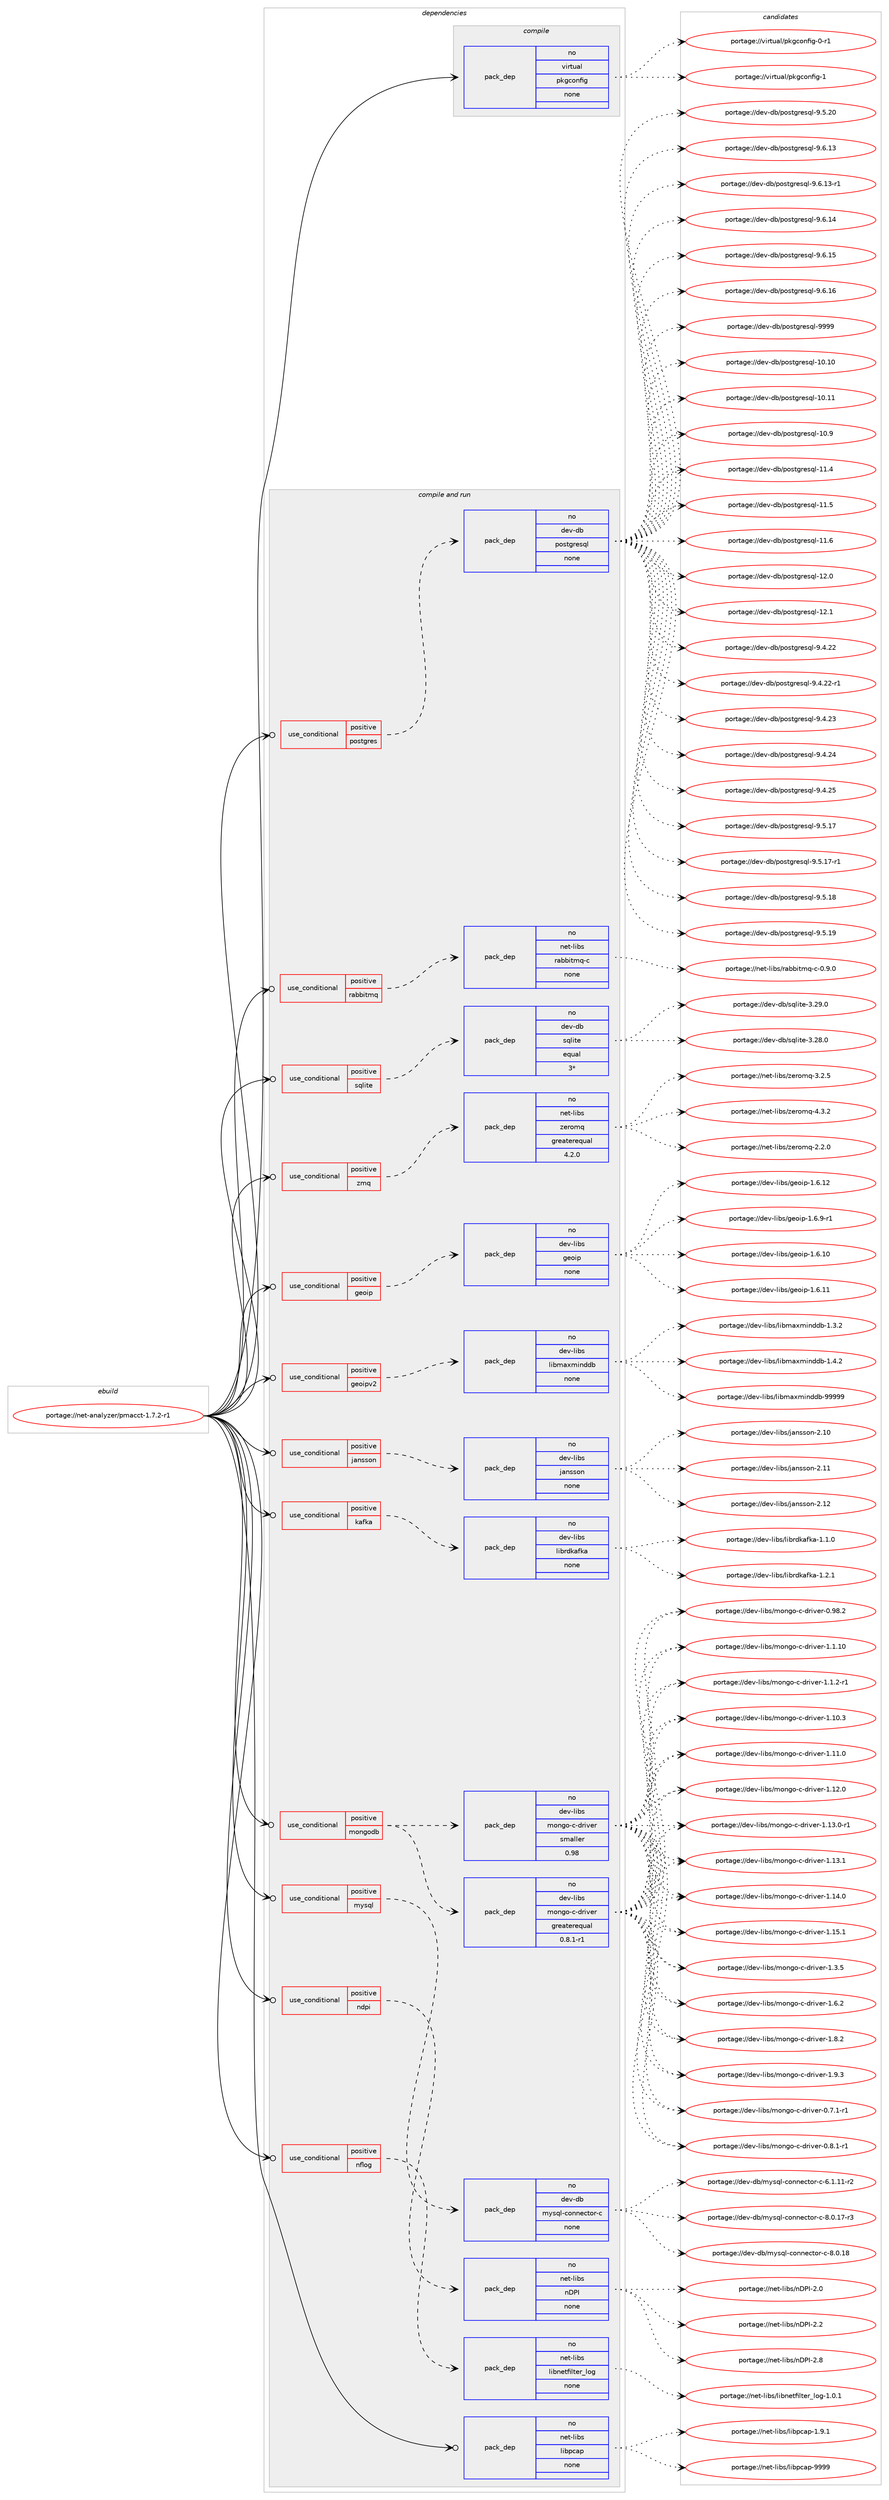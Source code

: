 digraph prolog {

# *************
# Graph options
# *************

newrank=true;
concentrate=true;
compound=true;
graph [rankdir=LR,fontname=Helvetica,fontsize=10,ranksep=1.5];#, ranksep=2.5, nodesep=0.2];
edge  [arrowhead=vee];
node  [fontname=Helvetica,fontsize=10];

# **********
# The ebuild
# **********

subgraph cluster_leftcol {
color=gray;
rank=same;
label=<<i>ebuild</i>>;
id [label="portage://net-analyzer/pmacct-1.7.2-r1", color=red, width=4, href="../net-analyzer/pmacct-1.7.2-r1.svg"];
}

# ****************
# The dependencies
# ****************

subgraph cluster_midcol {
color=gray;
label=<<i>dependencies</i>>;
subgraph cluster_compile {
fillcolor="#eeeeee";
style=filled;
label=<<i>compile</i>>;
subgraph pack255628 {
dependency348145 [label=<<TABLE BORDER="0" CELLBORDER="1" CELLSPACING="0" CELLPADDING="4" WIDTH="220"><TR><TD ROWSPAN="6" CELLPADDING="30">pack_dep</TD></TR><TR><TD WIDTH="110">no</TD></TR><TR><TD>virtual</TD></TR><TR><TD>pkgconfig</TD></TR><TR><TD>none</TD></TR><TR><TD></TD></TR></TABLE>>, shape=none, color=blue];
}
id:e -> dependency348145:w [weight=20,style="solid",arrowhead="vee"];
}
subgraph cluster_compileandrun {
fillcolor="#eeeeee";
style=filled;
label=<<i>compile and run</i>>;
subgraph cond86788 {
dependency348146 [label=<<TABLE BORDER="0" CELLBORDER="1" CELLSPACING="0" CELLPADDING="4"><TR><TD ROWSPAN="3" CELLPADDING="10">use_conditional</TD></TR><TR><TD>positive</TD></TR><TR><TD>geoip</TD></TR></TABLE>>, shape=none, color=red];
subgraph pack255629 {
dependency348147 [label=<<TABLE BORDER="0" CELLBORDER="1" CELLSPACING="0" CELLPADDING="4" WIDTH="220"><TR><TD ROWSPAN="6" CELLPADDING="30">pack_dep</TD></TR><TR><TD WIDTH="110">no</TD></TR><TR><TD>dev-libs</TD></TR><TR><TD>geoip</TD></TR><TR><TD>none</TD></TR><TR><TD></TD></TR></TABLE>>, shape=none, color=blue];
}
dependency348146:e -> dependency348147:w [weight=20,style="dashed",arrowhead="vee"];
}
id:e -> dependency348146:w [weight=20,style="solid",arrowhead="odotvee"];
subgraph cond86789 {
dependency348148 [label=<<TABLE BORDER="0" CELLBORDER="1" CELLSPACING="0" CELLPADDING="4"><TR><TD ROWSPAN="3" CELLPADDING="10">use_conditional</TD></TR><TR><TD>positive</TD></TR><TR><TD>geoipv2</TD></TR></TABLE>>, shape=none, color=red];
subgraph pack255630 {
dependency348149 [label=<<TABLE BORDER="0" CELLBORDER="1" CELLSPACING="0" CELLPADDING="4" WIDTH="220"><TR><TD ROWSPAN="6" CELLPADDING="30">pack_dep</TD></TR><TR><TD WIDTH="110">no</TD></TR><TR><TD>dev-libs</TD></TR><TR><TD>libmaxminddb</TD></TR><TR><TD>none</TD></TR><TR><TD></TD></TR></TABLE>>, shape=none, color=blue];
}
dependency348148:e -> dependency348149:w [weight=20,style="dashed",arrowhead="vee"];
}
id:e -> dependency348148:w [weight=20,style="solid",arrowhead="odotvee"];
subgraph cond86790 {
dependency348150 [label=<<TABLE BORDER="0" CELLBORDER="1" CELLSPACING="0" CELLPADDING="4"><TR><TD ROWSPAN="3" CELLPADDING="10">use_conditional</TD></TR><TR><TD>positive</TD></TR><TR><TD>jansson</TD></TR></TABLE>>, shape=none, color=red];
subgraph pack255631 {
dependency348151 [label=<<TABLE BORDER="0" CELLBORDER="1" CELLSPACING="0" CELLPADDING="4" WIDTH="220"><TR><TD ROWSPAN="6" CELLPADDING="30">pack_dep</TD></TR><TR><TD WIDTH="110">no</TD></TR><TR><TD>dev-libs</TD></TR><TR><TD>jansson</TD></TR><TR><TD>none</TD></TR><TR><TD></TD></TR></TABLE>>, shape=none, color=blue];
}
dependency348150:e -> dependency348151:w [weight=20,style="dashed",arrowhead="vee"];
}
id:e -> dependency348150:w [weight=20,style="solid",arrowhead="odotvee"];
subgraph cond86791 {
dependency348152 [label=<<TABLE BORDER="0" CELLBORDER="1" CELLSPACING="0" CELLPADDING="4"><TR><TD ROWSPAN="3" CELLPADDING="10">use_conditional</TD></TR><TR><TD>positive</TD></TR><TR><TD>kafka</TD></TR></TABLE>>, shape=none, color=red];
subgraph pack255632 {
dependency348153 [label=<<TABLE BORDER="0" CELLBORDER="1" CELLSPACING="0" CELLPADDING="4" WIDTH="220"><TR><TD ROWSPAN="6" CELLPADDING="30">pack_dep</TD></TR><TR><TD WIDTH="110">no</TD></TR><TR><TD>dev-libs</TD></TR><TR><TD>librdkafka</TD></TR><TR><TD>none</TD></TR><TR><TD></TD></TR></TABLE>>, shape=none, color=blue];
}
dependency348152:e -> dependency348153:w [weight=20,style="dashed",arrowhead="vee"];
}
id:e -> dependency348152:w [weight=20,style="solid",arrowhead="odotvee"];
subgraph cond86792 {
dependency348154 [label=<<TABLE BORDER="0" CELLBORDER="1" CELLSPACING="0" CELLPADDING="4"><TR><TD ROWSPAN="3" CELLPADDING="10">use_conditional</TD></TR><TR><TD>positive</TD></TR><TR><TD>mongodb</TD></TR></TABLE>>, shape=none, color=red];
subgraph pack255633 {
dependency348155 [label=<<TABLE BORDER="0" CELLBORDER="1" CELLSPACING="0" CELLPADDING="4" WIDTH="220"><TR><TD ROWSPAN="6" CELLPADDING="30">pack_dep</TD></TR><TR><TD WIDTH="110">no</TD></TR><TR><TD>dev-libs</TD></TR><TR><TD>mongo-c-driver</TD></TR><TR><TD>greaterequal</TD></TR><TR><TD>0.8.1-r1</TD></TR></TABLE>>, shape=none, color=blue];
}
dependency348154:e -> dependency348155:w [weight=20,style="dashed",arrowhead="vee"];
subgraph pack255634 {
dependency348156 [label=<<TABLE BORDER="0" CELLBORDER="1" CELLSPACING="0" CELLPADDING="4" WIDTH="220"><TR><TD ROWSPAN="6" CELLPADDING="30">pack_dep</TD></TR><TR><TD WIDTH="110">no</TD></TR><TR><TD>dev-libs</TD></TR><TR><TD>mongo-c-driver</TD></TR><TR><TD>smaller</TD></TR><TR><TD>0.98</TD></TR></TABLE>>, shape=none, color=blue];
}
dependency348154:e -> dependency348156:w [weight=20,style="dashed",arrowhead="vee"];
}
id:e -> dependency348154:w [weight=20,style="solid",arrowhead="odotvee"];
subgraph cond86793 {
dependency348157 [label=<<TABLE BORDER="0" CELLBORDER="1" CELLSPACING="0" CELLPADDING="4"><TR><TD ROWSPAN="3" CELLPADDING="10">use_conditional</TD></TR><TR><TD>positive</TD></TR><TR><TD>mysql</TD></TR></TABLE>>, shape=none, color=red];
subgraph pack255635 {
dependency348158 [label=<<TABLE BORDER="0" CELLBORDER="1" CELLSPACING="0" CELLPADDING="4" WIDTH="220"><TR><TD ROWSPAN="6" CELLPADDING="30">pack_dep</TD></TR><TR><TD WIDTH="110">no</TD></TR><TR><TD>dev-db</TD></TR><TR><TD>mysql-connector-c</TD></TR><TR><TD>none</TD></TR><TR><TD></TD></TR></TABLE>>, shape=none, color=blue];
}
dependency348157:e -> dependency348158:w [weight=20,style="dashed",arrowhead="vee"];
}
id:e -> dependency348157:w [weight=20,style="solid",arrowhead="odotvee"];
subgraph cond86794 {
dependency348159 [label=<<TABLE BORDER="0" CELLBORDER="1" CELLSPACING="0" CELLPADDING="4"><TR><TD ROWSPAN="3" CELLPADDING="10">use_conditional</TD></TR><TR><TD>positive</TD></TR><TR><TD>ndpi</TD></TR></TABLE>>, shape=none, color=red];
subgraph pack255636 {
dependency348160 [label=<<TABLE BORDER="0" CELLBORDER="1" CELLSPACING="0" CELLPADDING="4" WIDTH="220"><TR><TD ROWSPAN="6" CELLPADDING="30">pack_dep</TD></TR><TR><TD WIDTH="110">no</TD></TR><TR><TD>net-libs</TD></TR><TR><TD>nDPI</TD></TR><TR><TD>none</TD></TR><TR><TD></TD></TR></TABLE>>, shape=none, color=blue];
}
dependency348159:e -> dependency348160:w [weight=20,style="dashed",arrowhead="vee"];
}
id:e -> dependency348159:w [weight=20,style="solid",arrowhead="odotvee"];
subgraph cond86795 {
dependency348161 [label=<<TABLE BORDER="0" CELLBORDER="1" CELLSPACING="0" CELLPADDING="4"><TR><TD ROWSPAN="3" CELLPADDING="10">use_conditional</TD></TR><TR><TD>positive</TD></TR><TR><TD>nflog</TD></TR></TABLE>>, shape=none, color=red];
subgraph pack255637 {
dependency348162 [label=<<TABLE BORDER="0" CELLBORDER="1" CELLSPACING="0" CELLPADDING="4" WIDTH="220"><TR><TD ROWSPAN="6" CELLPADDING="30">pack_dep</TD></TR><TR><TD WIDTH="110">no</TD></TR><TR><TD>net-libs</TD></TR><TR><TD>libnetfilter_log</TD></TR><TR><TD>none</TD></TR><TR><TD></TD></TR></TABLE>>, shape=none, color=blue];
}
dependency348161:e -> dependency348162:w [weight=20,style="dashed",arrowhead="vee"];
}
id:e -> dependency348161:w [weight=20,style="solid",arrowhead="odotvee"];
subgraph cond86796 {
dependency348163 [label=<<TABLE BORDER="0" CELLBORDER="1" CELLSPACING="0" CELLPADDING="4"><TR><TD ROWSPAN="3" CELLPADDING="10">use_conditional</TD></TR><TR><TD>positive</TD></TR><TR><TD>postgres</TD></TR></TABLE>>, shape=none, color=red];
subgraph pack255638 {
dependency348164 [label=<<TABLE BORDER="0" CELLBORDER="1" CELLSPACING="0" CELLPADDING="4" WIDTH="220"><TR><TD ROWSPAN="6" CELLPADDING="30">pack_dep</TD></TR><TR><TD WIDTH="110">no</TD></TR><TR><TD>dev-db</TD></TR><TR><TD>postgresql</TD></TR><TR><TD>none</TD></TR><TR><TD></TD></TR></TABLE>>, shape=none, color=blue];
}
dependency348163:e -> dependency348164:w [weight=20,style="dashed",arrowhead="vee"];
}
id:e -> dependency348163:w [weight=20,style="solid",arrowhead="odotvee"];
subgraph cond86797 {
dependency348165 [label=<<TABLE BORDER="0" CELLBORDER="1" CELLSPACING="0" CELLPADDING="4"><TR><TD ROWSPAN="3" CELLPADDING="10">use_conditional</TD></TR><TR><TD>positive</TD></TR><TR><TD>rabbitmq</TD></TR></TABLE>>, shape=none, color=red];
subgraph pack255639 {
dependency348166 [label=<<TABLE BORDER="0" CELLBORDER="1" CELLSPACING="0" CELLPADDING="4" WIDTH="220"><TR><TD ROWSPAN="6" CELLPADDING="30">pack_dep</TD></TR><TR><TD WIDTH="110">no</TD></TR><TR><TD>net-libs</TD></TR><TR><TD>rabbitmq-c</TD></TR><TR><TD>none</TD></TR><TR><TD></TD></TR></TABLE>>, shape=none, color=blue];
}
dependency348165:e -> dependency348166:w [weight=20,style="dashed",arrowhead="vee"];
}
id:e -> dependency348165:w [weight=20,style="solid",arrowhead="odotvee"];
subgraph cond86798 {
dependency348167 [label=<<TABLE BORDER="0" CELLBORDER="1" CELLSPACING="0" CELLPADDING="4"><TR><TD ROWSPAN="3" CELLPADDING="10">use_conditional</TD></TR><TR><TD>positive</TD></TR><TR><TD>sqlite</TD></TR></TABLE>>, shape=none, color=red];
subgraph pack255640 {
dependency348168 [label=<<TABLE BORDER="0" CELLBORDER="1" CELLSPACING="0" CELLPADDING="4" WIDTH="220"><TR><TD ROWSPAN="6" CELLPADDING="30">pack_dep</TD></TR><TR><TD WIDTH="110">no</TD></TR><TR><TD>dev-db</TD></TR><TR><TD>sqlite</TD></TR><TR><TD>equal</TD></TR><TR><TD>3*</TD></TR></TABLE>>, shape=none, color=blue];
}
dependency348167:e -> dependency348168:w [weight=20,style="dashed",arrowhead="vee"];
}
id:e -> dependency348167:w [weight=20,style="solid",arrowhead="odotvee"];
subgraph cond86799 {
dependency348169 [label=<<TABLE BORDER="0" CELLBORDER="1" CELLSPACING="0" CELLPADDING="4"><TR><TD ROWSPAN="3" CELLPADDING="10">use_conditional</TD></TR><TR><TD>positive</TD></TR><TR><TD>zmq</TD></TR></TABLE>>, shape=none, color=red];
subgraph pack255641 {
dependency348170 [label=<<TABLE BORDER="0" CELLBORDER="1" CELLSPACING="0" CELLPADDING="4" WIDTH="220"><TR><TD ROWSPAN="6" CELLPADDING="30">pack_dep</TD></TR><TR><TD WIDTH="110">no</TD></TR><TR><TD>net-libs</TD></TR><TR><TD>zeromq</TD></TR><TR><TD>greaterequal</TD></TR><TR><TD>4.2.0</TD></TR></TABLE>>, shape=none, color=blue];
}
dependency348169:e -> dependency348170:w [weight=20,style="dashed",arrowhead="vee"];
}
id:e -> dependency348169:w [weight=20,style="solid",arrowhead="odotvee"];
subgraph pack255642 {
dependency348171 [label=<<TABLE BORDER="0" CELLBORDER="1" CELLSPACING="0" CELLPADDING="4" WIDTH="220"><TR><TD ROWSPAN="6" CELLPADDING="30">pack_dep</TD></TR><TR><TD WIDTH="110">no</TD></TR><TR><TD>net-libs</TD></TR><TR><TD>libpcap</TD></TR><TR><TD>none</TD></TR><TR><TD></TD></TR></TABLE>>, shape=none, color=blue];
}
id:e -> dependency348171:w [weight=20,style="solid",arrowhead="odotvee"];
}
subgraph cluster_run {
fillcolor="#eeeeee";
style=filled;
label=<<i>run</i>>;
}
}

# **************
# The candidates
# **************

subgraph cluster_choices {
rank=same;
color=gray;
label=<<i>candidates</i>>;

subgraph choice255628 {
color=black;
nodesep=1;
choiceportage11810511411611797108471121071039911111010210510345484511449 [label="portage://virtual/pkgconfig-0-r1", color=red, width=4,href="../virtual/pkgconfig-0-r1.svg"];
choiceportage1181051141161179710847112107103991111101021051034549 [label="portage://virtual/pkgconfig-1", color=red, width=4,href="../virtual/pkgconfig-1.svg"];
dependency348145:e -> choiceportage11810511411611797108471121071039911111010210510345484511449:w [style=dotted,weight="100"];
dependency348145:e -> choiceportage1181051141161179710847112107103991111101021051034549:w [style=dotted,weight="100"];
}
subgraph choice255629 {
color=black;
nodesep=1;
choiceportage10010111845108105981154710310111110511245494654464948 [label="portage://dev-libs/geoip-1.6.10", color=red, width=4,href="../dev-libs/geoip-1.6.10.svg"];
choiceportage10010111845108105981154710310111110511245494654464949 [label="portage://dev-libs/geoip-1.6.11", color=red, width=4,href="../dev-libs/geoip-1.6.11.svg"];
choiceportage10010111845108105981154710310111110511245494654464950 [label="portage://dev-libs/geoip-1.6.12", color=red, width=4,href="../dev-libs/geoip-1.6.12.svg"];
choiceportage1001011184510810598115471031011111051124549465446574511449 [label="portage://dev-libs/geoip-1.6.9-r1", color=red, width=4,href="../dev-libs/geoip-1.6.9-r1.svg"];
dependency348147:e -> choiceportage10010111845108105981154710310111110511245494654464948:w [style=dotted,weight="100"];
dependency348147:e -> choiceportage10010111845108105981154710310111110511245494654464949:w [style=dotted,weight="100"];
dependency348147:e -> choiceportage10010111845108105981154710310111110511245494654464950:w [style=dotted,weight="100"];
dependency348147:e -> choiceportage1001011184510810598115471031011111051124549465446574511449:w [style=dotted,weight="100"];
}
subgraph choice255630 {
color=black;
nodesep=1;
choiceportage100101118451081059811547108105981099712010910511010010098454946514650 [label="portage://dev-libs/libmaxminddb-1.3.2", color=red, width=4,href="../dev-libs/libmaxminddb-1.3.2.svg"];
choiceportage100101118451081059811547108105981099712010910511010010098454946524650 [label="portage://dev-libs/libmaxminddb-1.4.2", color=red, width=4,href="../dev-libs/libmaxminddb-1.4.2.svg"];
choiceportage100101118451081059811547108105981099712010910511010010098455757575757 [label="portage://dev-libs/libmaxminddb-99999", color=red, width=4,href="../dev-libs/libmaxminddb-99999.svg"];
dependency348149:e -> choiceportage100101118451081059811547108105981099712010910511010010098454946514650:w [style=dotted,weight="100"];
dependency348149:e -> choiceportage100101118451081059811547108105981099712010910511010010098454946524650:w [style=dotted,weight="100"];
dependency348149:e -> choiceportage100101118451081059811547108105981099712010910511010010098455757575757:w [style=dotted,weight="100"];
}
subgraph choice255631 {
color=black;
nodesep=1;
choiceportage100101118451081059811547106971101151151111104550464948 [label="portage://dev-libs/jansson-2.10", color=red, width=4,href="../dev-libs/jansson-2.10.svg"];
choiceportage100101118451081059811547106971101151151111104550464949 [label="portage://dev-libs/jansson-2.11", color=red, width=4,href="../dev-libs/jansson-2.11.svg"];
choiceportage100101118451081059811547106971101151151111104550464950 [label="portage://dev-libs/jansson-2.12", color=red, width=4,href="../dev-libs/jansson-2.12.svg"];
dependency348151:e -> choiceportage100101118451081059811547106971101151151111104550464948:w [style=dotted,weight="100"];
dependency348151:e -> choiceportage100101118451081059811547106971101151151111104550464949:w [style=dotted,weight="100"];
dependency348151:e -> choiceportage100101118451081059811547106971101151151111104550464950:w [style=dotted,weight="100"];
}
subgraph choice255632 {
color=black;
nodesep=1;
choiceportage100101118451081059811547108105981141001079710210797454946494648 [label="portage://dev-libs/librdkafka-1.1.0", color=red, width=4,href="../dev-libs/librdkafka-1.1.0.svg"];
choiceportage100101118451081059811547108105981141001079710210797454946504649 [label="portage://dev-libs/librdkafka-1.2.1", color=red, width=4,href="../dev-libs/librdkafka-1.2.1.svg"];
dependency348153:e -> choiceportage100101118451081059811547108105981141001079710210797454946494648:w [style=dotted,weight="100"];
dependency348153:e -> choiceportage100101118451081059811547108105981141001079710210797454946504649:w [style=dotted,weight="100"];
}
subgraph choice255633 {
color=black;
nodesep=1;
choiceportage1001011184510810598115471091111101031114599451001141051181011144548465546494511449 [label="portage://dev-libs/mongo-c-driver-0.7.1-r1", color=red, width=4,href="../dev-libs/mongo-c-driver-0.7.1-r1.svg"];
choiceportage1001011184510810598115471091111101031114599451001141051181011144548465646494511449 [label="portage://dev-libs/mongo-c-driver-0.8.1-r1", color=red, width=4,href="../dev-libs/mongo-c-driver-0.8.1-r1.svg"];
choiceportage10010111845108105981154710911111010311145994510011410511810111445484657564650 [label="portage://dev-libs/mongo-c-driver-0.98.2", color=red, width=4,href="../dev-libs/mongo-c-driver-0.98.2.svg"];
choiceportage10010111845108105981154710911111010311145994510011410511810111445494649464948 [label="portage://dev-libs/mongo-c-driver-1.1.10", color=red, width=4,href="../dev-libs/mongo-c-driver-1.1.10.svg"];
choiceportage1001011184510810598115471091111101031114599451001141051181011144549464946504511449 [label="portage://dev-libs/mongo-c-driver-1.1.2-r1", color=red, width=4,href="../dev-libs/mongo-c-driver-1.1.2-r1.svg"];
choiceportage10010111845108105981154710911111010311145994510011410511810111445494649484651 [label="portage://dev-libs/mongo-c-driver-1.10.3", color=red, width=4,href="../dev-libs/mongo-c-driver-1.10.3.svg"];
choiceportage10010111845108105981154710911111010311145994510011410511810111445494649494648 [label="portage://dev-libs/mongo-c-driver-1.11.0", color=red, width=4,href="../dev-libs/mongo-c-driver-1.11.0.svg"];
choiceportage10010111845108105981154710911111010311145994510011410511810111445494649504648 [label="portage://dev-libs/mongo-c-driver-1.12.0", color=red, width=4,href="../dev-libs/mongo-c-driver-1.12.0.svg"];
choiceportage100101118451081059811547109111110103111459945100114105118101114454946495146484511449 [label="portage://dev-libs/mongo-c-driver-1.13.0-r1", color=red, width=4,href="../dev-libs/mongo-c-driver-1.13.0-r1.svg"];
choiceportage10010111845108105981154710911111010311145994510011410511810111445494649514649 [label="portage://dev-libs/mongo-c-driver-1.13.1", color=red, width=4,href="../dev-libs/mongo-c-driver-1.13.1.svg"];
choiceportage10010111845108105981154710911111010311145994510011410511810111445494649524648 [label="portage://dev-libs/mongo-c-driver-1.14.0", color=red, width=4,href="../dev-libs/mongo-c-driver-1.14.0.svg"];
choiceportage10010111845108105981154710911111010311145994510011410511810111445494649534649 [label="portage://dev-libs/mongo-c-driver-1.15.1", color=red, width=4,href="../dev-libs/mongo-c-driver-1.15.1.svg"];
choiceportage100101118451081059811547109111110103111459945100114105118101114454946514653 [label="portage://dev-libs/mongo-c-driver-1.3.5", color=red, width=4,href="../dev-libs/mongo-c-driver-1.3.5.svg"];
choiceportage100101118451081059811547109111110103111459945100114105118101114454946544650 [label="portage://dev-libs/mongo-c-driver-1.6.2", color=red, width=4,href="../dev-libs/mongo-c-driver-1.6.2.svg"];
choiceportage100101118451081059811547109111110103111459945100114105118101114454946564650 [label="portage://dev-libs/mongo-c-driver-1.8.2", color=red, width=4,href="../dev-libs/mongo-c-driver-1.8.2.svg"];
choiceportage100101118451081059811547109111110103111459945100114105118101114454946574651 [label="portage://dev-libs/mongo-c-driver-1.9.3", color=red, width=4,href="../dev-libs/mongo-c-driver-1.9.3.svg"];
dependency348155:e -> choiceportage1001011184510810598115471091111101031114599451001141051181011144548465546494511449:w [style=dotted,weight="100"];
dependency348155:e -> choiceportage1001011184510810598115471091111101031114599451001141051181011144548465646494511449:w [style=dotted,weight="100"];
dependency348155:e -> choiceportage10010111845108105981154710911111010311145994510011410511810111445484657564650:w [style=dotted,weight="100"];
dependency348155:e -> choiceportage10010111845108105981154710911111010311145994510011410511810111445494649464948:w [style=dotted,weight="100"];
dependency348155:e -> choiceportage1001011184510810598115471091111101031114599451001141051181011144549464946504511449:w [style=dotted,weight="100"];
dependency348155:e -> choiceportage10010111845108105981154710911111010311145994510011410511810111445494649484651:w [style=dotted,weight="100"];
dependency348155:e -> choiceportage10010111845108105981154710911111010311145994510011410511810111445494649494648:w [style=dotted,weight="100"];
dependency348155:e -> choiceportage10010111845108105981154710911111010311145994510011410511810111445494649504648:w [style=dotted,weight="100"];
dependency348155:e -> choiceportage100101118451081059811547109111110103111459945100114105118101114454946495146484511449:w [style=dotted,weight="100"];
dependency348155:e -> choiceportage10010111845108105981154710911111010311145994510011410511810111445494649514649:w [style=dotted,weight="100"];
dependency348155:e -> choiceportage10010111845108105981154710911111010311145994510011410511810111445494649524648:w [style=dotted,weight="100"];
dependency348155:e -> choiceportage10010111845108105981154710911111010311145994510011410511810111445494649534649:w [style=dotted,weight="100"];
dependency348155:e -> choiceportage100101118451081059811547109111110103111459945100114105118101114454946514653:w [style=dotted,weight="100"];
dependency348155:e -> choiceportage100101118451081059811547109111110103111459945100114105118101114454946544650:w [style=dotted,weight="100"];
dependency348155:e -> choiceportage100101118451081059811547109111110103111459945100114105118101114454946564650:w [style=dotted,weight="100"];
dependency348155:e -> choiceportage100101118451081059811547109111110103111459945100114105118101114454946574651:w [style=dotted,weight="100"];
}
subgraph choice255634 {
color=black;
nodesep=1;
choiceportage1001011184510810598115471091111101031114599451001141051181011144548465546494511449 [label="portage://dev-libs/mongo-c-driver-0.7.1-r1", color=red, width=4,href="../dev-libs/mongo-c-driver-0.7.1-r1.svg"];
choiceportage1001011184510810598115471091111101031114599451001141051181011144548465646494511449 [label="portage://dev-libs/mongo-c-driver-0.8.1-r1", color=red, width=4,href="../dev-libs/mongo-c-driver-0.8.1-r1.svg"];
choiceportage10010111845108105981154710911111010311145994510011410511810111445484657564650 [label="portage://dev-libs/mongo-c-driver-0.98.2", color=red, width=4,href="../dev-libs/mongo-c-driver-0.98.2.svg"];
choiceportage10010111845108105981154710911111010311145994510011410511810111445494649464948 [label="portage://dev-libs/mongo-c-driver-1.1.10", color=red, width=4,href="../dev-libs/mongo-c-driver-1.1.10.svg"];
choiceportage1001011184510810598115471091111101031114599451001141051181011144549464946504511449 [label="portage://dev-libs/mongo-c-driver-1.1.2-r1", color=red, width=4,href="../dev-libs/mongo-c-driver-1.1.2-r1.svg"];
choiceportage10010111845108105981154710911111010311145994510011410511810111445494649484651 [label="portage://dev-libs/mongo-c-driver-1.10.3", color=red, width=4,href="../dev-libs/mongo-c-driver-1.10.3.svg"];
choiceportage10010111845108105981154710911111010311145994510011410511810111445494649494648 [label="portage://dev-libs/mongo-c-driver-1.11.0", color=red, width=4,href="../dev-libs/mongo-c-driver-1.11.0.svg"];
choiceportage10010111845108105981154710911111010311145994510011410511810111445494649504648 [label="portage://dev-libs/mongo-c-driver-1.12.0", color=red, width=4,href="../dev-libs/mongo-c-driver-1.12.0.svg"];
choiceportage100101118451081059811547109111110103111459945100114105118101114454946495146484511449 [label="portage://dev-libs/mongo-c-driver-1.13.0-r1", color=red, width=4,href="../dev-libs/mongo-c-driver-1.13.0-r1.svg"];
choiceportage10010111845108105981154710911111010311145994510011410511810111445494649514649 [label="portage://dev-libs/mongo-c-driver-1.13.1", color=red, width=4,href="../dev-libs/mongo-c-driver-1.13.1.svg"];
choiceportage10010111845108105981154710911111010311145994510011410511810111445494649524648 [label="portage://dev-libs/mongo-c-driver-1.14.0", color=red, width=4,href="../dev-libs/mongo-c-driver-1.14.0.svg"];
choiceportage10010111845108105981154710911111010311145994510011410511810111445494649534649 [label="portage://dev-libs/mongo-c-driver-1.15.1", color=red, width=4,href="../dev-libs/mongo-c-driver-1.15.1.svg"];
choiceportage100101118451081059811547109111110103111459945100114105118101114454946514653 [label="portage://dev-libs/mongo-c-driver-1.3.5", color=red, width=4,href="../dev-libs/mongo-c-driver-1.3.5.svg"];
choiceportage100101118451081059811547109111110103111459945100114105118101114454946544650 [label="portage://dev-libs/mongo-c-driver-1.6.2", color=red, width=4,href="../dev-libs/mongo-c-driver-1.6.2.svg"];
choiceportage100101118451081059811547109111110103111459945100114105118101114454946564650 [label="portage://dev-libs/mongo-c-driver-1.8.2", color=red, width=4,href="../dev-libs/mongo-c-driver-1.8.2.svg"];
choiceportage100101118451081059811547109111110103111459945100114105118101114454946574651 [label="portage://dev-libs/mongo-c-driver-1.9.3", color=red, width=4,href="../dev-libs/mongo-c-driver-1.9.3.svg"];
dependency348156:e -> choiceportage1001011184510810598115471091111101031114599451001141051181011144548465546494511449:w [style=dotted,weight="100"];
dependency348156:e -> choiceportage1001011184510810598115471091111101031114599451001141051181011144548465646494511449:w [style=dotted,weight="100"];
dependency348156:e -> choiceportage10010111845108105981154710911111010311145994510011410511810111445484657564650:w [style=dotted,weight="100"];
dependency348156:e -> choiceportage10010111845108105981154710911111010311145994510011410511810111445494649464948:w [style=dotted,weight="100"];
dependency348156:e -> choiceportage1001011184510810598115471091111101031114599451001141051181011144549464946504511449:w [style=dotted,weight="100"];
dependency348156:e -> choiceportage10010111845108105981154710911111010311145994510011410511810111445494649484651:w [style=dotted,weight="100"];
dependency348156:e -> choiceportage10010111845108105981154710911111010311145994510011410511810111445494649494648:w [style=dotted,weight="100"];
dependency348156:e -> choiceportage10010111845108105981154710911111010311145994510011410511810111445494649504648:w [style=dotted,weight="100"];
dependency348156:e -> choiceportage100101118451081059811547109111110103111459945100114105118101114454946495146484511449:w [style=dotted,weight="100"];
dependency348156:e -> choiceportage10010111845108105981154710911111010311145994510011410511810111445494649514649:w [style=dotted,weight="100"];
dependency348156:e -> choiceportage10010111845108105981154710911111010311145994510011410511810111445494649524648:w [style=dotted,weight="100"];
dependency348156:e -> choiceportage10010111845108105981154710911111010311145994510011410511810111445494649534649:w [style=dotted,weight="100"];
dependency348156:e -> choiceportage100101118451081059811547109111110103111459945100114105118101114454946514653:w [style=dotted,weight="100"];
dependency348156:e -> choiceportage100101118451081059811547109111110103111459945100114105118101114454946544650:w [style=dotted,weight="100"];
dependency348156:e -> choiceportage100101118451081059811547109111110103111459945100114105118101114454946564650:w [style=dotted,weight="100"];
dependency348156:e -> choiceportage100101118451081059811547109111110103111459945100114105118101114454946574651:w [style=dotted,weight="100"];
}
subgraph choice255635 {
color=black;
nodesep=1;
choiceportage1001011184510098471091211151131084599111110110101991161111144599455446494649494511450 [label="portage://dev-db/mysql-connector-c-6.1.11-r2", color=red, width=4,href="../dev-db/mysql-connector-c-6.1.11-r2.svg"];
choiceportage1001011184510098471091211151131084599111110110101991161111144599455646484649554511451 [label="portage://dev-db/mysql-connector-c-8.0.17-r3", color=red, width=4,href="../dev-db/mysql-connector-c-8.0.17-r3.svg"];
choiceportage100101118451009847109121115113108459911111011010199116111114459945564648464956 [label="portage://dev-db/mysql-connector-c-8.0.18", color=red, width=4,href="../dev-db/mysql-connector-c-8.0.18.svg"];
dependency348158:e -> choiceportage1001011184510098471091211151131084599111110110101991161111144599455446494649494511450:w [style=dotted,weight="100"];
dependency348158:e -> choiceportage1001011184510098471091211151131084599111110110101991161111144599455646484649554511451:w [style=dotted,weight="100"];
dependency348158:e -> choiceportage100101118451009847109121115113108459911111011010199116111114459945564648464956:w [style=dotted,weight="100"];
}
subgraph choice255636 {
color=black;
nodesep=1;
choiceportage11010111645108105981154711068807345504648 [label="portage://net-libs/nDPI-2.0", color=red, width=4,href="../net-libs/nDPI-2.0.svg"];
choiceportage11010111645108105981154711068807345504650 [label="portage://net-libs/nDPI-2.2", color=red, width=4,href="../net-libs/nDPI-2.2.svg"];
choiceportage11010111645108105981154711068807345504656 [label="portage://net-libs/nDPI-2.8", color=red, width=4,href="../net-libs/nDPI-2.8.svg"];
dependency348160:e -> choiceportage11010111645108105981154711068807345504648:w [style=dotted,weight="100"];
dependency348160:e -> choiceportage11010111645108105981154711068807345504650:w [style=dotted,weight="100"];
dependency348160:e -> choiceportage11010111645108105981154711068807345504656:w [style=dotted,weight="100"];
}
subgraph choice255637 {
color=black;
nodesep=1;
choiceportage1101011164510810598115471081059811010111610210510811610111495108111103454946484649 [label="portage://net-libs/libnetfilter_log-1.0.1", color=red, width=4,href="../net-libs/libnetfilter_log-1.0.1.svg"];
dependency348162:e -> choiceportage1101011164510810598115471081059811010111610210510811610111495108111103454946484649:w [style=dotted,weight="100"];
}
subgraph choice255638 {
color=black;
nodesep=1;
choiceportage100101118451009847112111115116103114101115113108454948464948 [label="portage://dev-db/postgresql-10.10", color=red, width=4,href="../dev-db/postgresql-10.10.svg"];
choiceportage100101118451009847112111115116103114101115113108454948464949 [label="portage://dev-db/postgresql-10.11", color=red, width=4,href="../dev-db/postgresql-10.11.svg"];
choiceportage1001011184510098471121111151161031141011151131084549484657 [label="portage://dev-db/postgresql-10.9", color=red, width=4,href="../dev-db/postgresql-10.9.svg"];
choiceportage1001011184510098471121111151161031141011151131084549494652 [label="portage://dev-db/postgresql-11.4", color=red, width=4,href="../dev-db/postgresql-11.4.svg"];
choiceportage1001011184510098471121111151161031141011151131084549494653 [label="portage://dev-db/postgresql-11.5", color=red, width=4,href="../dev-db/postgresql-11.5.svg"];
choiceportage1001011184510098471121111151161031141011151131084549494654 [label="portage://dev-db/postgresql-11.6", color=red, width=4,href="../dev-db/postgresql-11.6.svg"];
choiceportage1001011184510098471121111151161031141011151131084549504648 [label="portage://dev-db/postgresql-12.0", color=red, width=4,href="../dev-db/postgresql-12.0.svg"];
choiceportage1001011184510098471121111151161031141011151131084549504649 [label="portage://dev-db/postgresql-12.1", color=red, width=4,href="../dev-db/postgresql-12.1.svg"];
choiceportage10010111845100984711211111511610311410111511310845574652465050 [label="portage://dev-db/postgresql-9.4.22", color=red, width=4,href="../dev-db/postgresql-9.4.22.svg"];
choiceportage100101118451009847112111115116103114101115113108455746524650504511449 [label="portage://dev-db/postgresql-9.4.22-r1", color=red, width=4,href="../dev-db/postgresql-9.4.22-r1.svg"];
choiceportage10010111845100984711211111511610311410111511310845574652465051 [label="portage://dev-db/postgresql-9.4.23", color=red, width=4,href="../dev-db/postgresql-9.4.23.svg"];
choiceportage10010111845100984711211111511610311410111511310845574652465052 [label="portage://dev-db/postgresql-9.4.24", color=red, width=4,href="../dev-db/postgresql-9.4.24.svg"];
choiceportage10010111845100984711211111511610311410111511310845574652465053 [label="portage://dev-db/postgresql-9.4.25", color=red, width=4,href="../dev-db/postgresql-9.4.25.svg"];
choiceportage10010111845100984711211111511610311410111511310845574653464955 [label="portage://dev-db/postgresql-9.5.17", color=red, width=4,href="../dev-db/postgresql-9.5.17.svg"];
choiceportage100101118451009847112111115116103114101115113108455746534649554511449 [label="portage://dev-db/postgresql-9.5.17-r1", color=red, width=4,href="../dev-db/postgresql-9.5.17-r1.svg"];
choiceportage10010111845100984711211111511610311410111511310845574653464956 [label="portage://dev-db/postgresql-9.5.18", color=red, width=4,href="../dev-db/postgresql-9.5.18.svg"];
choiceportage10010111845100984711211111511610311410111511310845574653464957 [label="portage://dev-db/postgresql-9.5.19", color=red, width=4,href="../dev-db/postgresql-9.5.19.svg"];
choiceportage10010111845100984711211111511610311410111511310845574653465048 [label="portage://dev-db/postgresql-9.5.20", color=red, width=4,href="../dev-db/postgresql-9.5.20.svg"];
choiceportage10010111845100984711211111511610311410111511310845574654464951 [label="portage://dev-db/postgresql-9.6.13", color=red, width=4,href="../dev-db/postgresql-9.6.13.svg"];
choiceportage100101118451009847112111115116103114101115113108455746544649514511449 [label="portage://dev-db/postgresql-9.6.13-r1", color=red, width=4,href="../dev-db/postgresql-9.6.13-r1.svg"];
choiceportage10010111845100984711211111511610311410111511310845574654464952 [label="portage://dev-db/postgresql-9.6.14", color=red, width=4,href="../dev-db/postgresql-9.6.14.svg"];
choiceportage10010111845100984711211111511610311410111511310845574654464953 [label="portage://dev-db/postgresql-9.6.15", color=red, width=4,href="../dev-db/postgresql-9.6.15.svg"];
choiceportage10010111845100984711211111511610311410111511310845574654464954 [label="portage://dev-db/postgresql-9.6.16", color=red, width=4,href="../dev-db/postgresql-9.6.16.svg"];
choiceportage1001011184510098471121111151161031141011151131084557575757 [label="portage://dev-db/postgresql-9999", color=red, width=4,href="../dev-db/postgresql-9999.svg"];
dependency348164:e -> choiceportage100101118451009847112111115116103114101115113108454948464948:w [style=dotted,weight="100"];
dependency348164:e -> choiceportage100101118451009847112111115116103114101115113108454948464949:w [style=dotted,weight="100"];
dependency348164:e -> choiceportage1001011184510098471121111151161031141011151131084549484657:w [style=dotted,weight="100"];
dependency348164:e -> choiceportage1001011184510098471121111151161031141011151131084549494652:w [style=dotted,weight="100"];
dependency348164:e -> choiceportage1001011184510098471121111151161031141011151131084549494653:w [style=dotted,weight="100"];
dependency348164:e -> choiceportage1001011184510098471121111151161031141011151131084549494654:w [style=dotted,weight="100"];
dependency348164:e -> choiceportage1001011184510098471121111151161031141011151131084549504648:w [style=dotted,weight="100"];
dependency348164:e -> choiceportage1001011184510098471121111151161031141011151131084549504649:w [style=dotted,weight="100"];
dependency348164:e -> choiceportage10010111845100984711211111511610311410111511310845574652465050:w [style=dotted,weight="100"];
dependency348164:e -> choiceportage100101118451009847112111115116103114101115113108455746524650504511449:w [style=dotted,weight="100"];
dependency348164:e -> choiceportage10010111845100984711211111511610311410111511310845574652465051:w [style=dotted,weight="100"];
dependency348164:e -> choiceportage10010111845100984711211111511610311410111511310845574652465052:w [style=dotted,weight="100"];
dependency348164:e -> choiceportage10010111845100984711211111511610311410111511310845574652465053:w [style=dotted,weight="100"];
dependency348164:e -> choiceportage10010111845100984711211111511610311410111511310845574653464955:w [style=dotted,weight="100"];
dependency348164:e -> choiceportage100101118451009847112111115116103114101115113108455746534649554511449:w [style=dotted,weight="100"];
dependency348164:e -> choiceportage10010111845100984711211111511610311410111511310845574653464956:w [style=dotted,weight="100"];
dependency348164:e -> choiceportage10010111845100984711211111511610311410111511310845574653464957:w [style=dotted,weight="100"];
dependency348164:e -> choiceportage10010111845100984711211111511610311410111511310845574653465048:w [style=dotted,weight="100"];
dependency348164:e -> choiceportage10010111845100984711211111511610311410111511310845574654464951:w [style=dotted,weight="100"];
dependency348164:e -> choiceportage100101118451009847112111115116103114101115113108455746544649514511449:w [style=dotted,weight="100"];
dependency348164:e -> choiceportage10010111845100984711211111511610311410111511310845574654464952:w [style=dotted,weight="100"];
dependency348164:e -> choiceportage10010111845100984711211111511610311410111511310845574654464953:w [style=dotted,weight="100"];
dependency348164:e -> choiceportage10010111845100984711211111511610311410111511310845574654464954:w [style=dotted,weight="100"];
dependency348164:e -> choiceportage1001011184510098471121111151161031141011151131084557575757:w [style=dotted,weight="100"];
}
subgraph choice255639 {
color=black;
nodesep=1;
choiceportage1101011164510810598115471149798981051161091134599454846574648 [label="portage://net-libs/rabbitmq-c-0.9.0", color=red, width=4,href="../net-libs/rabbitmq-c-0.9.0.svg"];
dependency348166:e -> choiceportage1101011164510810598115471149798981051161091134599454846574648:w [style=dotted,weight="100"];
}
subgraph choice255640 {
color=black;
nodesep=1;
choiceportage10010111845100984711511310810511610145514650564648 [label="portage://dev-db/sqlite-3.28.0", color=red, width=4,href="../dev-db/sqlite-3.28.0.svg"];
choiceportage10010111845100984711511310810511610145514650574648 [label="portage://dev-db/sqlite-3.29.0", color=red, width=4,href="../dev-db/sqlite-3.29.0.svg"];
dependency348168:e -> choiceportage10010111845100984711511310810511610145514650564648:w [style=dotted,weight="100"];
dependency348168:e -> choiceportage10010111845100984711511310810511610145514650574648:w [style=dotted,weight="100"];
}
subgraph choice255641 {
color=black;
nodesep=1;
choiceportage110101116451081059811547122101114111109113455046504648 [label="portage://net-libs/zeromq-2.2.0", color=red, width=4,href="../net-libs/zeromq-2.2.0.svg"];
choiceportage110101116451081059811547122101114111109113455146504653 [label="portage://net-libs/zeromq-3.2.5", color=red, width=4,href="../net-libs/zeromq-3.2.5.svg"];
choiceportage110101116451081059811547122101114111109113455246514650 [label="portage://net-libs/zeromq-4.3.2", color=red, width=4,href="../net-libs/zeromq-4.3.2.svg"];
dependency348170:e -> choiceportage110101116451081059811547122101114111109113455046504648:w [style=dotted,weight="100"];
dependency348170:e -> choiceportage110101116451081059811547122101114111109113455146504653:w [style=dotted,weight="100"];
dependency348170:e -> choiceportage110101116451081059811547122101114111109113455246514650:w [style=dotted,weight="100"];
}
subgraph choice255642 {
color=black;
nodesep=1;
choiceportage110101116451081059811547108105981129997112454946574649 [label="portage://net-libs/libpcap-1.9.1", color=red, width=4,href="../net-libs/libpcap-1.9.1.svg"];
choiceportage1101011164510810598115471081059811299971124557575757 [label="portage://net-libs/libpcap-9999", color=red, width=4,href="../net-libs/libpcap-9999.svg"];
dependency348171:e -> choiceportage110101116451081059811547108105981129997112454946574649:w [style=dotted,weight="100"];
dependency348171:e -> choiceportage1101011164510810598115471081059811299971124557575757:w [style=dotted,weight="100"];
}
}

}
